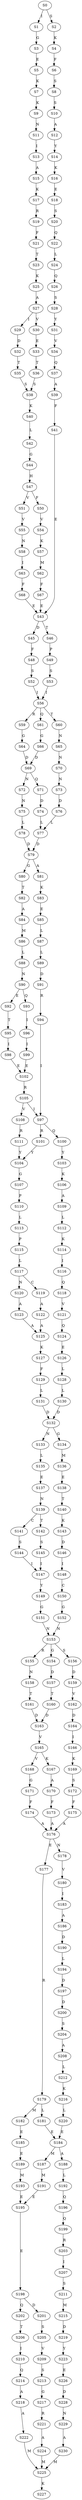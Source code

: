strict digraph  {
	S0 -> S1 [ label = I ];
	S0 -> S2 [ label = S ];
	S1 -> S3 [ label = G ];
	S2 -> S4 [ label = K ];
	S3 -> S5 [ label = E ];
	S4 -> S6 [ label = F ];
	S5 -> S7 [ label = K ];
	S6 -> S8 [ label = S ];
	S7 -> S9 [ label = K ];
	S8 -> S10 [ label = S ];
	S9 -> S11 [ label = N ];
	S10 -> S12 [ label = A ];
	S11 -> S13 [ label = I ];
	S12 -> S14 [ label = Y ];
	S13 -> S15 [ label = A ];
	S14 -> S16 [ label = K ];
	S15 -> S17 [ label = K ];
	S16 -> S18 [ label = E ];
	S17 -> S19 [ label = R ];
	S18 -> S20 [ label = S ];
	S19 -> S21 [ label = F ];
	S20 -> S22 [ label = Q ];
	S21 -> S23 [ label = T ];
	S22 -> S24 [ label = L ];
	S23 -> S25 [ label = K ];
	S24 -> S26 [ label = Q ];
	S25 -> S27 [ label = A ];
	S26 -> S28 [ label = S ];
	S27 -> S29 [ label = I ];
	S27 -> S30 [ label = V ];
	S28 -> S31 [ label = Y ];
	S29 -> S32 [ label = D ];
	S30 -> S33 [ label = E ];
	S31 -> S34 [ label = V ];
	S32 -> S35 [ label = T ];
	S33 -> S36 [ label = T ];
	S34 -> S37 [ label = Q ];
	S35 -> S38 [ label = S ];
	S36 -> S38 [ label = S ];
	S37 -> S39 [ label = A ];
	S38 -> S40 [ label = K ];
	S39 -> S41 [ label = F ];
	S40 -> S42 [ label = L ];
	S41 -> S43 [ label = E ];
	S42 -> S44 [ label = G ];
	S43 -> S45 [ label = D ];
	S43 -> S46 [ label = T ];
	S44 -> S47 [ label = H ];
	S45 -> S48 [ label = F ];
	S46 -> S49 [ label = P ];
	S47 -> S50 [ label = F ];
	S47 -> S51 [ label = V ];
	S48 -> S52 [ label = S ];
	S49 -> S53 [ label = S ];
	S50 -> S54 [ label = V ];
	S51 -> S55 [ label = V ];
	S52 -> S56 [ label = I ];
	S53 -> S56 [ label = I ];
	S54 -> S57 [ label = K ];
	S55 -> S58 [ label = N ];
	S56 -> S59 [ label = R ];
	S56 -> S60 [ label = T ];
	S56 -> S61 [ label = Q ];
	S57 -> S62 [ label = M ];
	S58 -> S63 [ label = I ];
	S59 -> S64 [ label = G ];
	S60 -> S65 [ label = N ];
	S61 -> S66 [ label = G ];
	S62 -> S67 [ label = F ];
	S63 -> S68 [ label = F ];
	S64 -> S69 [ label = D ];
	S65 -> S70 [ label = N ];
	S66 -> S69 [ label = D ];
	S67 -> S43 [ label = E ];
	S68 -> S43 [ label = E ];
	S69 -> S71 [ label = Q ];
	S69 -> S72 [ label = N ];
	S70 -> S73 [ label = N ];
	S71 -> S74 [ label = D ];
	S72 -> S75 [ label = N ];
	S73 -> S76 [ label = D ];
	S74 -> S77 [ label = L ];
	S75 -> S78 [ label = L ];
	S76 -> S77 [ label = L ];
	S77 -> S79 [ label = D ];
	S78 -> S79 [ label = D ];
	S79 -> S80 [ label = G ];
	S79 -> S81 [ label = A ];
	S80 -> S82 [ label = T ];
	S81 -> S83 [ label = K ];
	S82 -> S84 [ label = A ];
	S83 -> S85 [ label = E ];
	S84 -> S86 [ label = M ];
	S85 -> S87 [ label = L ];
	S86 -> S88 [ label = L ];
	S87 -> S89 [ label = L ];
	S88 -> S90 [ label = N ];
	S89 -> S91 [ label = D ];
	S90 -> S92 [ label = E ];
	S90 -> S93 [ label = Q ];
	S91 -> S94 [ label = R ];
	S92 -> S95 [ label = T ];
	S93 -> S96 [ label = I ];
	S94 -> S97 [ label = I ];
	S95 -> S98 [ label = I ];
	S96 -> S99 [ label = I ];
	S97 -> S100 [ label = Q ];
	S97 -> S101 [ label = R ];
	S98 -> S102 [ label = E ];
	S99 -> S102 [ label = E ];
	S100 -> S103 [ label = Y ];
	S101 -> S104 [ label = Y ];
	S102 -> S105 [ label = R ];
	S103 -> S106 [ label = K ];
	S104 -> S107 [ label = G ];
	S105 -> S108 [ label = V ];
	S105 -> S97 [ label = I ];
	S106 -> S109 [ label = A ];
	S107 -> S110 [ label = P ];
	S108 -> S111 [ label = R ];
	S109 -> S112 [ label = L ];
	S110 -> S113 [ label = L ];
	S111 -> S104 [ label = Y ];
	S112 -> S114 [ label = K ];
	S113 -> S115 [ label = P ];
	S114 -> S116 [ label = I ];
	S115 -> S117 [ label = L ];
	S116 -> S118 [ label = Q ];
	S117 -> S119 [ label = C ];
	S117 -> S120 [ label = N ];
	S118 -> S121 [ label = V ];
	S119 -> S122 [ label = A ];
	S120 -> S123 [ label = A ];
	S121 -> S124 [ label = Q ];
	S122 -> S125 [ label = A ];
	S123 -> S125 [ label = A ];
	S124 -> S126 [ label = E ];
	S125 -> S127 [ label = K ];
	S126 -> S128 [ label = L ];
	S127 -> S129 [ label = F ];
	S128 -> S130 [ label = L ];
	S129 -> S131 [ label = L ];
	S130 -> S132 [ label = D ];
	S131 -> S132 [ label = D ];
	S132 -> S133 [ label = N ];
	S132 -> S134 [ label = G ];
	S133 -> S135 [ label = L ];
	S134 -> S136 [ label = M ];
	S135 -> S137 [ label = E ];
	S136 -> S138 [ label = E ];
	S137 -> S139 [ label = N ];
	S138 -> S140 [ label = T ];
	S139 -> S141 [ label = C ];
	S139 -> S142 [ label = T ];
	S140 -> S143 [ label = K ];
	S141 -> S144 [ label = S ];
	S142 -> S145 [ label = S ];
	S143 -> S146 [ label = D ];
	S144 -> S147 [ label = I ];
	S145 -> S147 [ label = I ];
	S146 -> S148 [ label = I ];
	S147 -> S149 [ label = Y ];
	S148 -> S150 [ label = C ];
	S149 -> S151 [ label = G ];
	S150 -> S152 [ label = G ];
	S151 -> S153 [ label = N ];
	S152 -> S153 [ label = N ];
	S153 -> S154 [ label = G ];
	S153 -> S155 [ label = R ];
	S153 -> S156 [ label = S ];
	S154 -> S157 [ label = D ];
	S155 -> S158 [ label = N ];
	S156 -> S159 [ label = D ];
	S157 -> S160 [ label = T ];
	S158 -> S161 [ label = T ];
	S159 -> S162 [ label = V ];
	S160 -> S163 [ label = D ];
	S161 -> S163 [ label = D ];
	S162 -> S164 [ label = D ];
	S163 -> S165 [ label = V ];
	S164 -> S166 [ label = I ];
	S165 -> S167 [ label = K ];
	S165 -> S168 [ label = V ];
	S166 -> S169 [ label = K ];
	S167 -> S170 [ label = A ];
	S168 -> S171 [ label = G ];
	S169 -> S172 [ label = S ];
	S170 -> S173 [ label = F ];
	S171 -> S174 [ label = F ];
	S172 -> S175 [ label = F ];
	S173 -> S176 [ label = A ];
	S174 -> S176 [ label = A ];
	S175 -> S176 [ label = A ];
	S176 -> S177 [ label = E ];
	S176 -> S178 [ label = N ];
	S177 -> S179 [ label = R ];
	S178 -> S180 [ label = V ];
	S179 -> S181 [ label = L ];
	S179 -> S182 [ label = M ];
	S180 -> S183 [ label = I ];
	S181 -> S184 [ label = E ];
	S182 -> S185 [ label = E ];
	S183 -> S186 [ label = A ];
	S184 -> S187 [ label = M ];
	S184 -> S188 [ label = A ];
	S185 -> S189 [ label = E ];
	S186 -> S190 [ label = D ];
	S187 -> S191 [ label = M ];
	S188 -> S192 [ label = L ];
	S189 -> S193 [ label = M ];
	S190 -> S194 [ label = L ];
	S191 -> S195 [ label = E ];
	S192 -> S196 [ label = Q ];
	S193 -> S195 [ label = E ];
	S194 -> S197 [ label = D ];
	S195 -> S198 [ label = E ];
	S196 -> S199 [ label = Q ];
	S197 -> S200 [ label = D ];
	S198 -> S201 [ label = D ];
	S198 -> S202 [ label = Q ];
	S199 -> S203 [ label = R ];
	S200 -> S204 [ label = S ];
	S201 -> S205 [ label = S ];
	S202 -> S206 [ label = T ];
	S203 -> S207 [ label = I ];
	S204 -> S208 [ label = A ];
	S205 -> S209 [ label = V ];
	S206 -> S210 [ label = I ];
	S207 -> S211 [ label = S ];
	S208 -> S212 [ label = L ];
	S209 -> S213 [ label = S ];
	S210 -> S214 [ label = Q ];
	S211 -> S215 [ label = M ];
	S212 -> S216 [ label = K ];
	S213 -> S217 [ label = G ];
	S214 -> S218 [ label = A ];
	S215 -> S219 [ label = D ];
	S216 -> S220 [ label = L ];
	S217 -> S221 [ label = R ];
	S218 -> S222 [ label = A ];
	S219 -> S223 [ label = Y ];
	S220 -> S184 [ label = E ];
	S221 -> S224 [ label = A ];
	S222 -> S225 [ label = M ];
	S223 -> S226 [ label = E ];
	S224 -> S225 [ label = M ];
	S225 -> S227 [ label = K ];
	S226 -> S228 [ label = D ];
	S228 -> S229 [ label = N ];
	S229 -> S230 [ label = A ];
	S230 -> S225 [ label = M ];
}
